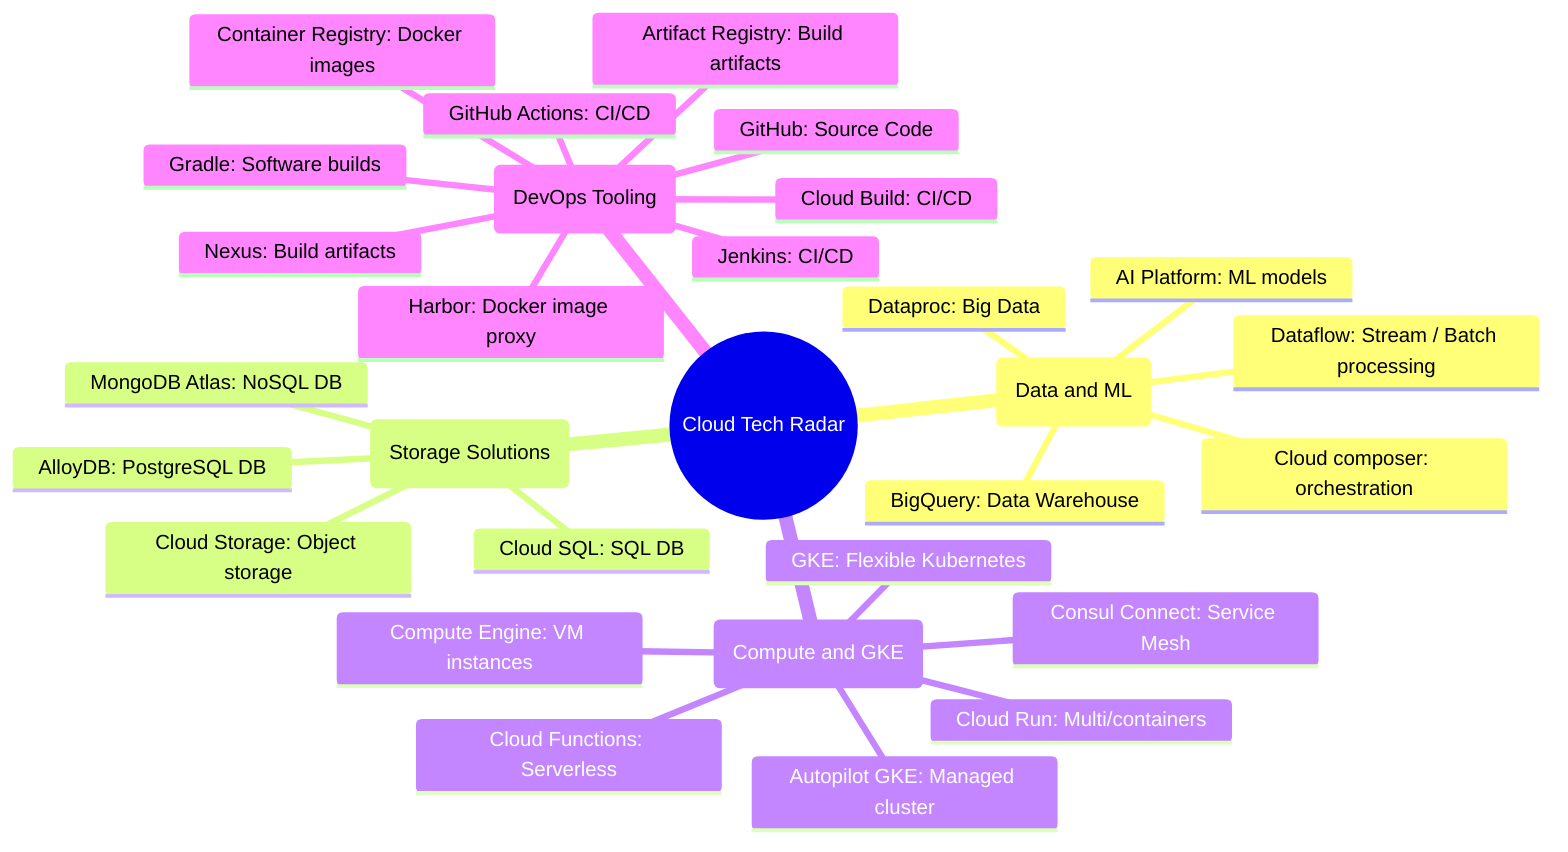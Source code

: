 mindmap
root((Cloud Tech Radar))
  (Data and ML)
  ::icon(fa-solid fa-chart-pie)
      BigQuery: Data Warehouse
      AI Platform: ML models
      Dataflow: Stream / Batch processing
      Dataproc: Big Data
      Cloud composer: orchestration
  (Storage Solutions)
  ::icon(fa-solid fa-database)
        Cloud Storage: Object storage
        Cloud SQL: SQL DB
        AlloyDB: PostgreSQL DB
        MongoDB Atlas: NoSQL DB
  (Compute and GKE)
    ::icon(fa-solid fa-microchip)
      GKE: Flexible Kubernetes
      Autopilot GKE: Managed cluster
      Compute Engine: VM instances
      Cloud Functions: Serverless
      Cloud Run: Multi/containers
      Consul Connect: Service Mesh
  (DevOps Tooling)
    ::icon(fa-brands fa-github)
      Cloud Build: CI/CD
      Artifact Registry: Build artifacts
      Container Registry: Docker images
      GitHub: Source Code
      GitHub Actions: CI/CD
      Jenkins: CI/CD
      Gradle: Software builds
      Harbor: Docker image proxy
      Nexus: Build artifacts